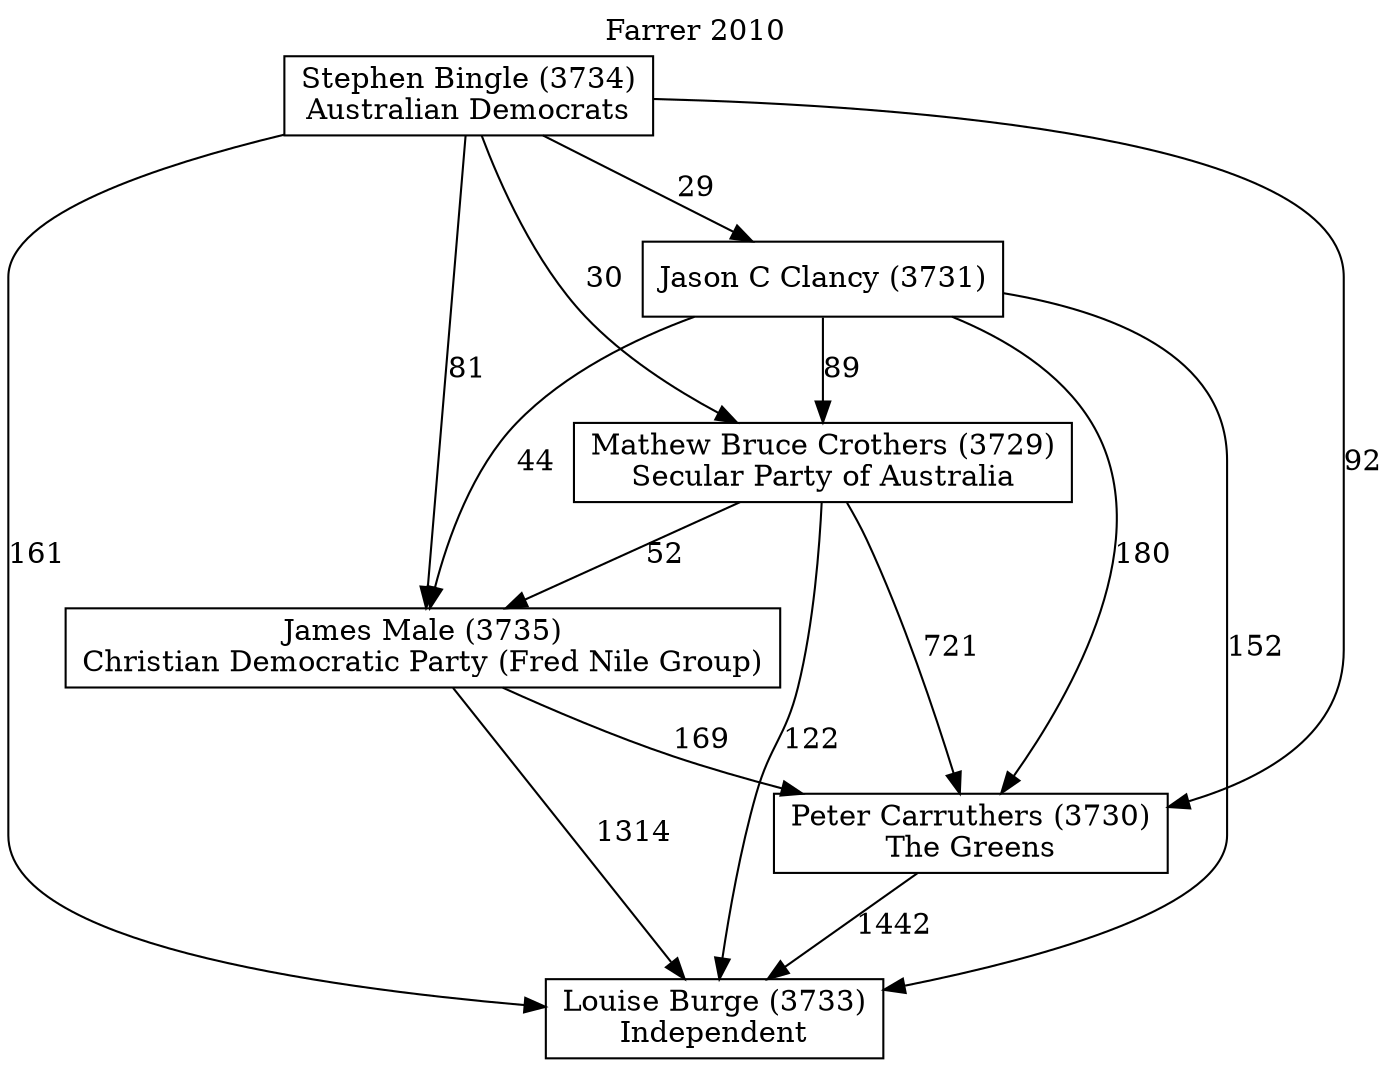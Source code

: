 // House preference flow
digraph "Louise Burge (3733)_Farrer_2010" {
	graph [label="Farrer 2010" labelloc=t mclimit=10]
	node [shape=box]
	"Louise Burge (3733)" [label="Louise Burge (3733)
Independent"]
	"Peter Carruthers (3730)" [label="Peter Carruthers (3730)
The Greens"]
	"James Male (3735)" [label="James Male (3735)
Christian Democratic Party (Fred Nile Group)"]
	"Mathew Bruce Crothers (3729)" [label="Mathew Bruce Crothers (3729)
Secular Party of Australia"]
	"Jason C Clancy (3731)" [label="Jason C Clancy (3731)
"]
	"Stephen Bingle (3734)" [label="Stephen Bingle (3734)
Australian Democrats"]
	"Peter Carruthers (3730)" -> "Louise Burge (3733)" [label=1442]
	"James Male (3735)" -> "Peter Carruthers (3730)" [label=169]
	"Mathew Bruce Crothers (3729)" -> "James Male (3735)" [label=52]
	"Jason C Clancy (3731)" -> "Mathew Bruce Crothers (3729)" [label=89]
	"Stephen Bingle (3734)" -> "Jason C Clancy (3731)" [label=29]
	"James Male (3735)" -> "Louise Burge (3733)" [label=1314]
	"Mathew Bruce Crothers (3729)" -> "Louise Burge (3733)" [label=122]
	"Jason C Clancy (3731)" -> "Louise Burge (3733)" [label=152]
	"Stephen Bingle (3734)" -> "Louise Burge (3733)" [label=161]
	"Stephen Bingle (3734)" -> "Mathew Bruce Crothers (3729)" [label=30]
	"Jason C Clancy (3731)" -> "James Male (3735)" [label=44]
	"Stephen Bingle (3734)" -> "James Male (3735)" [label=81]
	"Mathew Bruce Crothers (3729)" -> "Peter Carruthers (3730)" [label=721]
	"Jason C Clancy (3731)" -> "Peter Carruthers (3730)" [label=180]
	"Stephen Bingle (3734)" -> "Peter Carruthers (3730)" [label=92]
}
